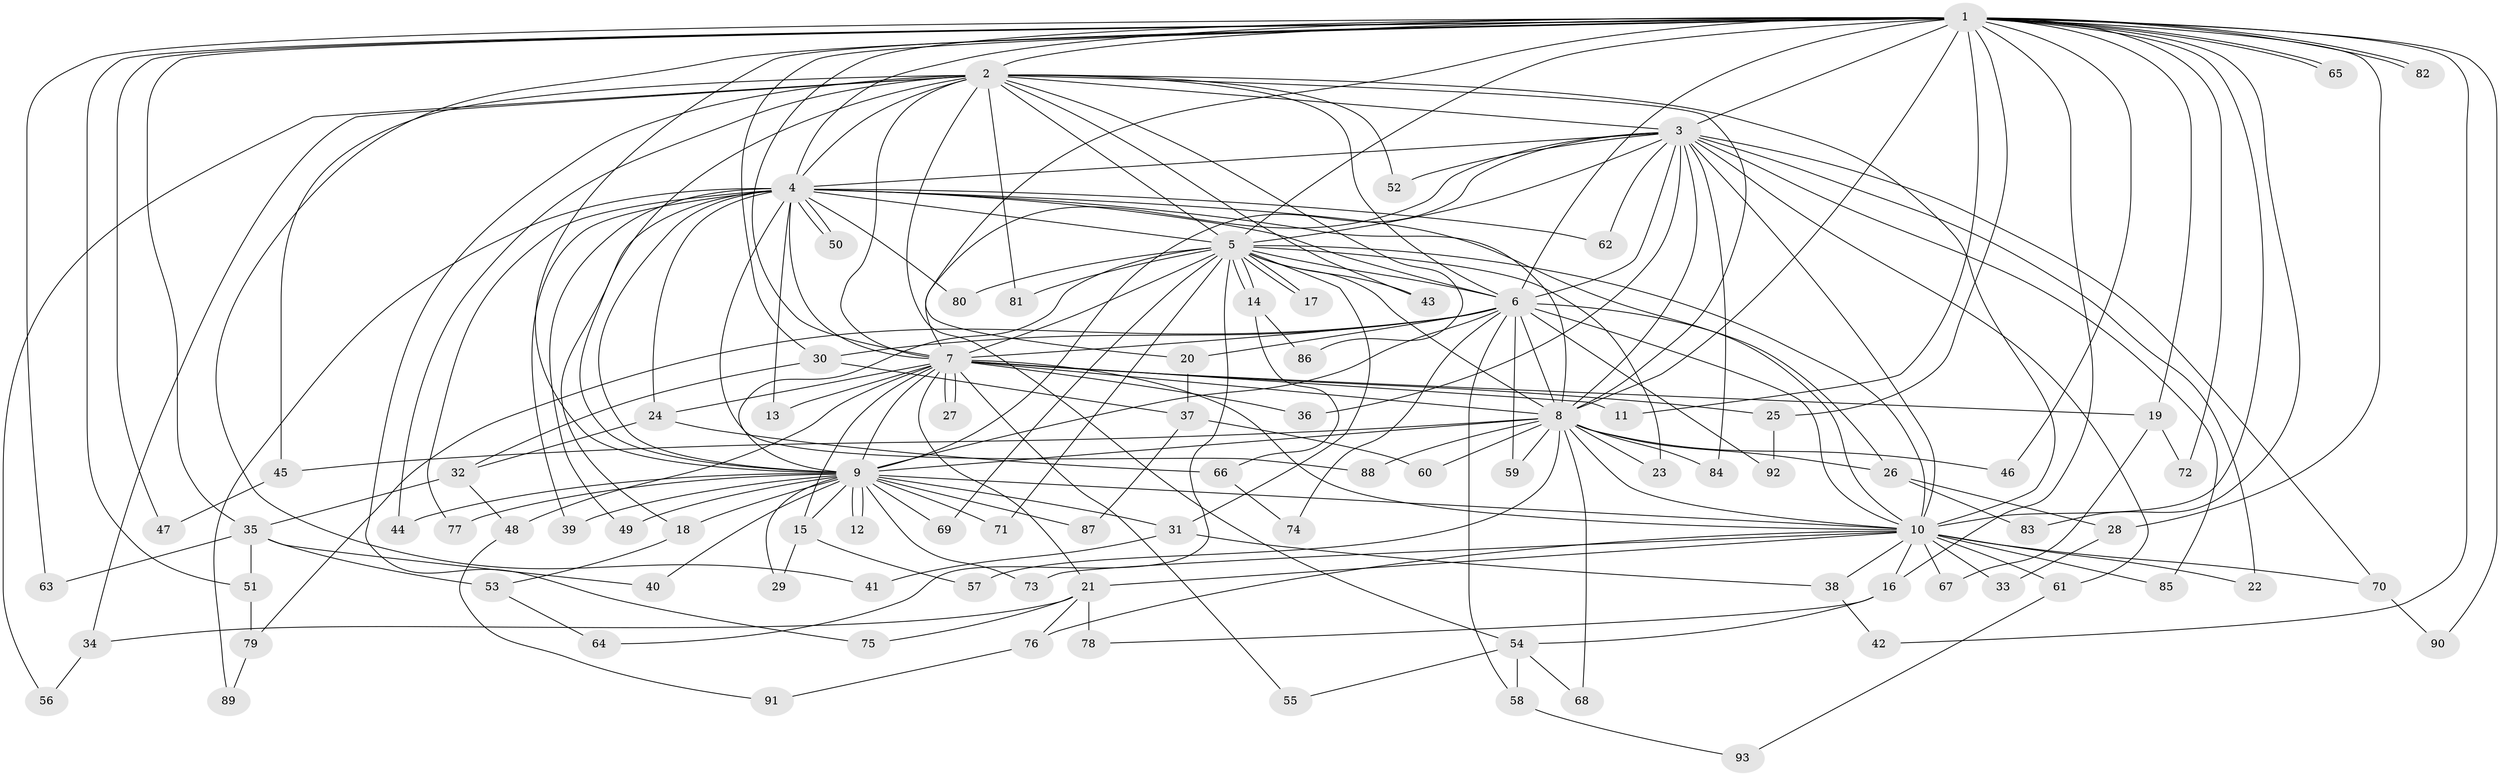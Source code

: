 // coarse degree distribution, {34: 0.0136986301369863, 21: 0.0136986301369863, 14: 0.0136986301369863, 19: 0.0136986301369863, 15: 0.0136986301369863, 16: 0.0136986301369863, 20: 0.0136986301369863, 18: 0.0136986301369863, 1: 0.0684931506849315, 2: 0.5205479452054794, 3: 0.1917808219178082, 7: 0.0136986301369863, 6: 0.0136986301369863, 4: 0.0410958904109589, 5: 0.0410958904109589}
// Generated by graph-tools (version 1.1) at 2025/51/02/27/25 19:51:50]
// undirected, 93 vertices, 211 edges
graph export_dot {
graph [start="1"]
  node [color=gray90,style=filled];
  1;
  2;
  3;
  4;
  5;
  6;
  7;
  8;
  9;
  10;
  11;
  12;
  13;
  14;
  15;
  16;
  17;
  18;
  19;
  20;
  21;
  22;
  23;
  24;
  25;
  26;
  27;
  28;
  29;
  30;
  31;
  32;
  33;
  34;
  35;
  36;
  37;
  38;
  39;
  40;
  41;
  42;
  43;
  44;
  45;
  46;
  47;
  48;
  49;
  50;
  51;
  52;
  53;
  54;
  55;
  56;
  57;
  58;
  59;
  60;
  61;
  62;
  63;
  64;
  65;
  66;
  67;
  68;
  69;
  70;
  71;
  72;
  73;
  74;
  75;
  76;
  77;
  78;
  79;
  80;
  81;
  82;
  83;
  84;
  85;
  86;
  87;
  88;
  89;
  90;
  91;
  92;
  93;
  1 -- 2;
  1 -- 3;
  1 -- 4;
  1 -- 5;
  1 -- 6;
  1 -- 7;
  1 -- 8;
  1 -- 9;
  1 -- 10;
  1 -- 11;
  1 -- 16;
  1 -- 19;
  1 -- 20;
  1 -- 25;
  1 -- 28;
  1 -- 30;
  1 -- 35;
  1 -- 41;
  1 -- 42;
  1 -- 46;
  1 -- 47;
  1 -- 51;
  1 -- 63;
  1 -- 65;
  1 -- 65;
  1 -- 72;
  1 -- 82;
  1 -- 82;
  1 -- 83;
  1 -- 90;
  2 -- 3;
  2 -- 4;
  2 -- 5;
  2 -- 6;
  2 -- 7;
  2 -- 8;
  2 -- 9;
  2 -- 10;
  2 -- 34;
  2 -- 43;
  2 -- 44;
  2 -- 45;
  2 -- 52;
  2 -- 54;
  2 -- 56;
  2 -- 75;
  2 -- 81;
  2 -- 86;
  3 -- 4;
  3 -- 5;
  3 -- 6;
  3 -- 7;
  3 -- 8;
  3 -- 9;
  3 -- 10;
  3 -- 22;
  3 -- 36;
  3 -- 52;
  3 -- 61;
  3 -- 62;
  3 -- 70;
  3 -- 84;
  3 -- 85;
  4 -- 5;
  4 -- 6;
  4 -- 7;
  4 -- 8;
  4 -- 9;
  4 -- 10;
  4 -- 13;
  4 -- 18;
  4 -- 24;
  4 -- 39;
  4 -- 49;
  4 -- 50;
  4 -- 50;
  4 -- 62;
  4 -- 77;
  4 -- 80;
  4 -- 88;
  4 -- 89;
  5 -- 6;
  5 -- 7;
  5 -- 8;
  5 -- 9;
  5 -- 10;
  5 -- 14;
  5 -- 14;
  5 -- 17;
  5 -- 17;
  5 -- 23;
  5 -- 31;
  5 -- 43;
  5 -- 64;
  5 -- 69;
  5 -- 71;
  5 -- 80;
  5 -- 81;
  6 -- 7;
  6 -- 8;
  6 -- 9;
  6 -- 10;
  6 -- 20;
  6 -- 26;
  6 -- 30;
  6 -- 58;
  6 -- 59;
  6 -- 74;
  6 -- 79;
  6 -- 92;
  7 -- 8;
  7 -- 9;
  7 -- 10;
  7 -- 11;
  7 -- 13;
  7 -- 15;
  7 -- 19;
  7 -- 21;
  7 -- 24;
  7 -- 25;
  7 -- 27;
  7 -- 27;
  7 -- 36;
  7 -- 48;
  7 -- 55;
  8 -- 9;
  8 -- 10;
  8 -- 23;
  8 -- 26;
  8 -- 45;
  8 -- 46;
  8 -- 57;
  8 -- 59;
  8 -- 60;
  8 -- 68;
  8 -- 84;
  8 -- 88;
  9 -- 10;
  9 -- 12;
  9 -- 12;
  9 -- 15;
  9 -- 18;
  9 -- 29;
  9 -- 31;
  9 -- 39;
  9 -- 40;
  9 -- 44;
  9 -- 49;
  9 -- 69;
  9 -- 71;
  9 -- 73;
  9 -- 77;
  9 -- 87;
  10 -- 16;
  10 -- 21;
  10 -- 22;
  10 -- 33;
  10 -- 38;
  10 -- 61;
  10 -- 67;
  10 -- 70;
  10 -- 73;
  10 -- 76;
  10 -- 85;
  14 -- 66;
  14 -- 86;
  15 -- 29;
  15 -- 57;
  16 -- 54;
  16 -- 78;
  18 -- 53;
  19 -- 67;
  19 -- 72;
  20 -- 37;
  21 -- 34;
  21 -- 75;
  21 -- 76;
  21 -- 78;
  24 -- 32;
  24 -- 66;
  25 -- 92;
  26 -- 28;
  26 -- 83;
  28 -- 33;
  30 -- 32;
  30 -- 37;
  31 -- 38;
  31 -- 41;
  32 -- 35;
  32 -- 48;
  34 -- 56;
  35 -- 40;
  35 -- 51;
  35 -- 53;
  35 -- 63;
  37 -- 60;
  37 -- 87;
  38 -- 42;
  45 -- 47;
  48 -- 91;
  51 -- 79;
  53 -- 64;
  54 -- 55;
  54 -- 58;
  54 -- 68;
  58 -- 93;
  61 -- 93;
  66 -- 74;
  70 -- 90;
  76 -- 91;
  79 -- 89;
}

